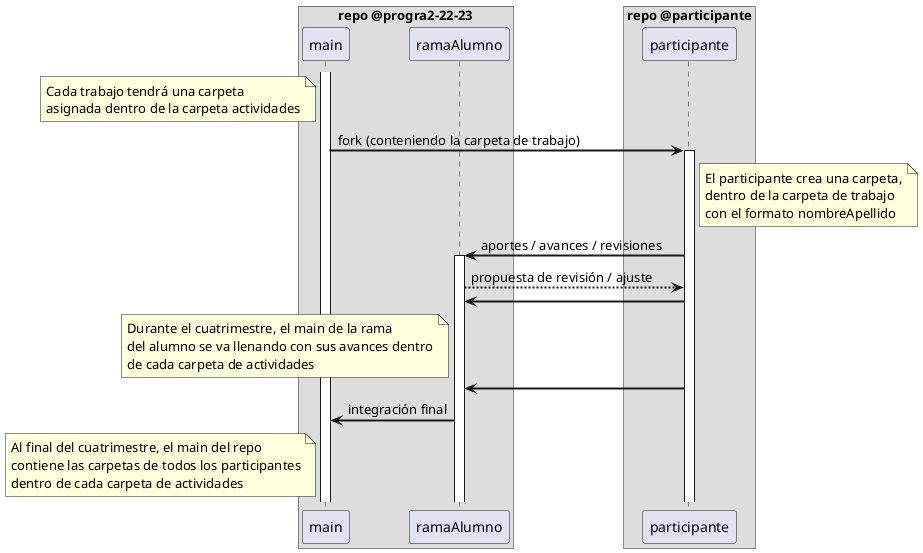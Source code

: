 @startuml
skinparam sequenceArrowThickness 2

box repo @progra2-22-23
participant main
activate main
note left main: Cada trabajo tendrá una carpeta\nasignada dentro de la carpeta actividades
participant ramaAlumno
end box

box repo @participante
participant participante
end box

main -> participante: fork (conteniendo la carpeta de trabajo)

activate participante

note right participante: El participante crea una carpeta,\ndentro de la carpeta de trabajo\ncon el formato nombreApellido


participante -> ramaAlumno : aportes / avances / revisiones

activate ramaAlumno

ramaAlumno --> participante : propuesta de revisión / ajuste

participante -> ramaAlumno

note left ramaAlumno: Durante el cuatrimestre, el main de la rama\ndel alumno se va llenando con sus avances dentro\nde cada carpeta de actividades



participante -> ramaAlumno

ramaAlumno -> main: integración final
note left main: Al final del cuatrimestre, el main del repo\ncontiene las carpetas de todos los participantes\ndentro de cada carpeta de actividades


@enduml